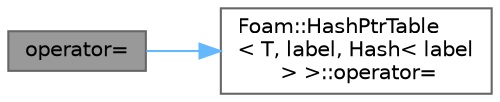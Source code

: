 digraph "operator="
{
 // LATEX_PDF_SIZE
  bgcolor="transparent";
  edge [fontname=Helvetica,fontsize=10,labelfontname=Helvetica,labelfontsize=10];
  node [fontname=Helvetica,fontsize=10,shape=box,height=0.2,width=0.4];
  rankdir="LR";
  Node1 [id="Node000001",label="operator=",height=0.2,width=0.4,color="gray40", fillcolor="grey60", style="filled", fontcolor="black",tooltip=" "];
  Node1 -> Node2 [id="edge1_Node000001_Node000002",color="steelblue1",style="solid",tooltip=" "];
  Node2 [id="Node000002",label="Foam::HashPtrTable\l\< T, label, Hash\< label\l \> \>::operator=",height=0.2,width=0.4,color="grey40", fillcolor="white", style="filled",URL="$classFoam_1_1HashPtrTable.html#ac4ecdfe1b32425bb340a553f33376196",tooltip=" "];
}
